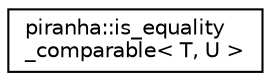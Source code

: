 digraph "Graphical Class Hierarchy"
{
  edge [fontname="Helvetica",fontsize="10",labelfontname="Helvetica",labelfontsize="10"];
  node [fontname="Helvetica",fontsize="10",shape=record];
  rankdir="LR";
  Node0 [label="piranha::is_equality\l_comparable\< T, U \>",height=0.2,width=0.4,color="black", fillcolor="white", style="filled",URL="$classpiranha_1_1is__equality__comparable.html",tooltip="Equality-comparable type trait. "];
}
